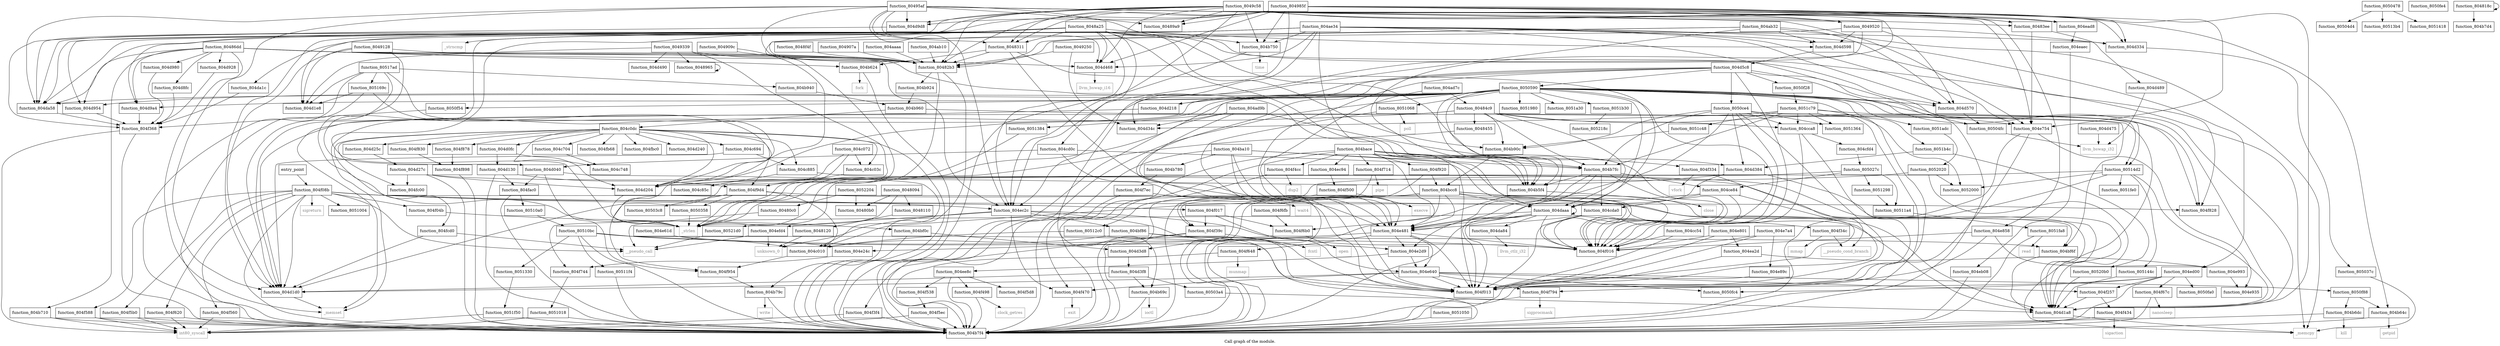digraph "Call graph of the module." {
  label="Call graph of the module.";
  node [shape=record];

  Node_function_8048455 [label="{function_8048455}"];
  Node_function_80484c9 [label="{function_80484c9}"];
  Node_function_804909c [label="{function_804909c}"];
  Node_function_80486dd [label="{function_80486dd}"];
  Node_function_80483ee [label="{function_80483ee}"];
  Node_function_8048965 [label="{function_8048965}"];
  Node_function_80489a9 [label="{function_80489a9}"];
  Node_function_8049128 [label="{function_8049128}"];
  Node_function_8048a25 [label="{function_8048a25}"];
  Node_function_8048f4f [label="{function_8048f4f}"];
  Node_function_8049250 [label="{function_8049250}"];
  Node_function_804907a [label="{function_804907a}"];
  Node_function_80495af [label="{function_80495af}"];
  Node_function_804985f [label="{function_804985f}"];
  Node_function_804ae34 [label="{function_804ae34}"];
  Node_function_8049c58 [label="{function_8049c58}"];
  Node_function_804aaaa [label="{function_804aaaa}"];
  Node_function_804ab10 [label="{function_804ab10}"];
  Node_function_804ab32 [label="{function_804ab32}"];
  Node_function_804ad7c [label="{function_804ad7c}"];
  Node_function_804ad9b [label="{function_804ad9b}"];
  Node_function_804cc54 [label="{function_804cc54}"];
  Node_function_804b5f4 [label="{function_804b5f4}"];
  Node_function_804b624 [label="{function_804b624}"];
  Node_function_804b64c [label="{function_804b64c}"];
  Node_function_8048311 [label="{function_8048311}"];
  Node__memset [color="gray50", fontcolor="gray50", label="{_memset}"];
  Node__memcpy [color="gray50", fontcolor="gray50", label="{_memcpy}"];
  Node__strncmp [color="gray50", fontcolor="gray50", label="{_strncmp}"];
  Node_llvm_bswap_i16 [color="gray50", fontcolor="gray50", label="{llvm_bswap_i16}"];
  Node_unknown_0 [color="gray50", fontcolor="gray50", label="{unknown_0}"];
  Node_close [color="gray50", fontcolor="gray50", label="{close}"];
  Node_fork [color="gray50", fontcolor="gray50", label="{fork}"];
  Node_getpid [color="gray50", fontcolor="gray50", label="{getpid}"];
  Node_ioctl [color="gray50", fontcolor="gray50", label="{ioctl}"];
  Node_kill [color="gray50", fontcolor="gray50", label="{kill}"];
  Node_int80_syscall [color="gray50", fontcolor="gray50", label="{int80_syscall}"];
  Node_time [color="gray50", fontcolor="gray50", label="{time}"];
  Node_write [color="gray50", fontcolor="gray50", label="{write}"];
  Node_sigreturn [color="gray50", fontcolor="gray50", label="{sigreturn}"];
  Node_vfork [color="gray50", fontcolor="gray50", label="{vfork}"];
  Node_mmap [color="gray50", fontcolor="gray50", label="{mmap}"];
  Node_fcntl [color="gray50", fontcolor="gray50", label="{fcntl}"];
  Node_sigaction [color="gray50", fontcolor="gray50", label="{sigaction}"];
  Node_exit [color="gray50", fontcolor="gray50", label="{exit}"];
  Node_clock_getres [color="gray50", fontcolor="gray50", label="{clock_getres}"];
  Node_dup2 [color="gray50", fontcolor="gray50", label="{dup2}"];
  Node_execve [color="gray50", fontcolor="gray50", label="{execve}"];
  Node_munmap [color="gray50", fontcolor="gray50", label="{munmap}"];
  Node_nanosleep [color="gray50", fontcolor="gray50", label="{nanosleep}"];
  Node_open [color="gray50", fontcolor="gray50", label="{open}"];
  Node_pipe [color="gray50", fontcolor="gray50", label="{pipe}"];
  Node_sigprocmask [color="gray50", fontcolor="gray50", label="{sigprocmask}"];
  Node_wait4 [color="gray50", fontcolor="gray50", label="{wait4}"];
  Node_poll [color="gray50", fontcolor="gray50", label="{poll}"];
  Node_read [color="gray50", fontcolor="gray50", label="{read}"];
  Node_function_8049339 [label="{function_8049339}"];
  Node_function_8049520 [label="{function_8049520}"];
  Node_function_804e993 [label="{function_804e993}"];
  Node_function_804ea2d [label="{function_804ea2d}"];
  Node_function_804ead8 [label="{function_804ead8}"];
  Node_function_804eaec [label="{function_804eaec}"];
  Node_function_804eb08 [label="{function_804eb08}"];
  Node_function_804ec2c [label="{function_804ec2c}"];
  Node_function_804ec94 [label="{function_804ec94}"];
  Node_function_804ed00 [label="{function_804ed00}"];
  Node_function_804ee8c [label="{function_804ee8c}"];
  Node_function_804efd4 [label="{function_804efd4}"];
  Node_function_804f013 [label="{function_804f013}"];
  Node_function_804f016 [label="{function_804f016}"];
  Node_function_804f017 [label="{function_804f017}"];
  Node_function_804f04b [label="{function_804f04b}"];
  Node_function_804f08b [label="{function_804f08b}"];
  Node_function_804f257 [label="{function_804f257}"];
  Node_function_804f334 [label="{function_804f334}"];
  Node_function_804f34c [label="{function_804f34c}"];
  Node_function_804f368 [label="{function_804f368}"];
  Node_function_804f39c [label="{function_804f39c}"];
  Node_function_804f3f4 [label="{function_804f3f4}"];
  Node_function_804f434 [label="{function_804f434}"];
  Node_function_804f470 [label="{function_804f470}"];
  Node_function_804f498 [label="{function_804f498}"];
  Node_function_804f4cc [label="{function_804f4cc}"];
  Node_function_804f500 [label="{function_804f500}"];
  Node_function_804f538 [label="{function_804f538}"];
  Node_function_804f560 [label="{function_804f560}"];
  Node_function_804f588 [label="{function_804f588}"];
  Node_function_804f5b0 [label="{function_804f5b0}"];
  Node_function_804f5d8 [label="{function_804f5d8}"];
  Node_function_804f5ec [label="{function_804f5ec}"];
  Node_function_804f620 [label="{function_804f620}"];
  Node_function_804f648 [label="{function_804f648}"];
  Node_function_804f67c [label="{function_804f67c}"];
  Node_function_804f6b0 [label="{function_804f6b0}"];
  Node_function_804f6fb [label="{function_804f6fb}"];
  Node_function_804f714 [label="{function_804f714}"];
  Node_function_804f744 [label="{function_804f744}"];
  Node_function_804f794 [label="{function_804f794}"];
  Node_function_804f7ec [label="{function_804f7ec}"];
  Node_function_804f828 [label="{function_804f828}"];
  Node_function_804f830 [label="{function_804f830}"];
  Node_function_804f878 [label="{function_804f878}"];
  Node_function_804f898 [label="{function_804f898}"];
  Node_function_804f920 [label="{function_804f920}"];
  Node_function_804f954 [label="{function_804f954}"];
  Node_function_804f9d4 [label="{function_804f9d4}"];
  Node_function_804fac0 [label="{function_804fac0}"];
  Node_function_804fb68 [label="{function_804fb68}"];
  Node_function_804fbc0 [label="{function_804fbc0}"];
  Node_function_804fc00 [label="{function_804fc00}"];
  Node_function_804fcd0 [label="{function_804fcd0}"];
  Node_function_805027c [label="{function_805027c}"];
  Node_function_8050358 [label="{function_8050358}"];
  Node_function_805037c [label="{function_805037c}"];
  Node_function_80503a4 [label="{function_80503a4}"];
  Node_function_80503c8 [label="{function_80503c8}"];
  Node_function_8050478 [label="{function_8050478}"];
  Node_function_80504d4 [label="{function_80504d4}"];
  Node_function_80504fc [label="{function_80504fc}"];
  Node_function_8050590 [label="{function_8050590}"];
  Node_function_8050ce4 [label="{function_8050ce4}"];
  Node_function_8050f28 [label="{function_8050f28}"];
  Node_function_8050f54 [label="{function_8050f54}"];
  Node_function_8050f88 [label="{function_8050f88}"];
  Node_function_8050fa0 [label="{function_8050fa0}"];
  Node_function_8050fc4 [label="{function_8050fc4}"];
  Node_function_8050fe4 [label="{function_8050fe4}"];
  Node_function_8051004 [label="{function_8051004}"];
  Node_function_8051018 [label="{function_8051018}"];
  Node_function_8051050 [label="{function_8051050}"];
  Node_function_8051068 [label="{function_8051068}"];
  Node_function_80510a0 [label="{function_80510a0}"];
  Node_function_80510bc [label="{function_80510bc}"];
  Node_function_80511a4 [label="{function_80511a4}"];
  Node_function_80511f4 [label="{function_80511f4}"];
  Node_function_8051298 [label="{function_8051298}"];
  Node_function_80512c0 [label="{function_80512c0}"];
  Node_function_8051330 [label="{function_8051330}"];
  Node_function_8051364 [label="{function_8051364}"];
  Node_function_8051384 [label="{function_8051384}"];
  Node_function_80513b4 [label="{function_80513b4}"];
  Node_function_8051418 [label="{function_8051418}"];
  Node_function_805144c [label="{function_805144c}"];
  Node_function_80514d2 [label="{function_80514d2}"];
  Node_function_805169c [label="{function_805169c}"];
  Node_function_80517ad [label="{function_80517ad}"];
  Node_function_8051980 [label="{function_8051980}"];
  Node_function_8051a30 [label="{function_8051a30}"];
  Node_function_8051adc [label="{function_8051adc}"];
  Node_function_8051b30 [label="{function_8051b30}"];
  Node_function_8051b4c [label="{function_8051b4c}"];
  Node_function_8051c48 [label="{function_8051c48}"];
  Node_function_8051c79 [label="{function_8051c79}"];
  Node_function_8051f50 [label="{function_8051f50}"];
  Node_function_8051fa8 [label="{function_8051fa8}"];
  Node_function_8051fe0 [label="{function_8051fe0}"];
  Node_function_8052000 [label="{function_8052000}"];
  Node_function_8052020 [label="{function_8052020}"];
  Node_function_80520b0 [label="{function_80520b0}"];
  Node_function_805218c [label="{function_805218c}"];
  Node_function_80521d0 [label="{function_80521d0}"];
  Node_function_8052204 [label="{function_8052204}"];
  Node_llvm_ctlz_i32 [color="gray50", fontcolor="gray50", label="{llvm_ctlz_i32}"];
  Node_llvm_bswap_i32 [color="gray50", fontcolor="gray50", label="{llvm_bswap_i32}"];
  Node__strlen [color="gray50", fontcolor="gray50", label="{_strlen}"];
  Node_function_804b69c [label="{function_804b69c}"];
  Node_function_804b6dc [label="{function_804b6dc}"];
  Node_function_804b710 [label="{function_804b710}"];
  Node_function_804b750 [label="{function_804b750}"];
  Node_function_804b780 [label="{function_804b780}"];
  Node_function_804b79c [label="{function_804b79c}"];
  Node_function_804b7d4 [label="{function_804b7d4}"];
  Node_function_804b7f4 [label="{function_804b7f4}"];
  Node_function_804b7fc [label="{function_804b7fc}"];
  Node_function_804b90c [label="{function_804b90c}"];
  Node_function_804b924 [label="{function_804b924}"];
  Node_function_804b940 [label="{function_804b940}"];
  Node_function_804b960 [label="{function_804b960}"];
  Node_function_804ba10 [label="{function_804ba10}"];
  Node_function_804bace [label="{function_804bace}"];
  Node_function_804bcc8 [label="{function_804bcc8}"];
  Node_function_804bf0c [label="{function_804bf0c}"];
  Node_function_804bf6f [label="{function_804bf6f}"];
  Node_function_804bf86 [label="{function_804bf86}"];
  Node_function_804c010 [label="{function_804c010}"];
  Node_function_804c03c [label="{function_804c03c}"];
  Node_function_804c072 [label="{function_804c072}"];
  Node_function_804c0dc [label="{function_804c0dc}"];
  Node_function_804c694 [label="{function_804c694}"];
  Node_function_804c704 [label="{function_804c704}"];
  Node_function_804c748 [label="{function_804c748}"];
  Node_function_804c85c [label="{function_804c85c}"];
  Node_function_804c885 [label="{function_804c885}"];
  Node_function_804cca8 [label="{function_804cca8}"];
  Node_function_804cd0c [label="{function_804cd0c}"];
  Node_function_804cda0 [label="{function_804cda0}"];
  Node_function_804ce84 [label="{function_804ce84}"];
  Node_function_804cfd4 [label="{function_804cfd4}"];
  Node_function_804d040 [label="{function_804d040}"];
  Node_function_804d0fc [label="{function_804d0fc}"];
  Node_function_804d130 [label="{function_804d130}"];
  Node_function_804d1a8 [label="{function_804d1a8}"];
  Node_function_804d1d0 [label="{function_804d1d0}"];
  Node_function_804d1e8 [label="{function_804d1e8}"];
  Node_function_804d204 [label="{function_804d204}"];
  Node_function_804d218 [label="{function_804d218}"];
  Node_function_804d240 [label="{function_804d240}"];
  Node_function_804d25c [label="{function_804d25c}"];
  Node_function_804d27c [label="{function_804d27c}"];
  Node_function_804d334 [label="{function_804d334}"];
  Node_function_804d34c [label="{function_804d34c}"];
  Node_function_804d384 [label="{function_804d384}"];
  Node_function_804d3d8 [label="{function_804d3d8}"];
  Node_function_804d3f8 [label="{function_804d3f8}"];
  Node_function_804d468 [label="{function_804d468}"];
  Node_function_804d475 [label="{function_804d475}"];
  Node_function_804d489 [label="{function_804d489}"];
  Node_function_804d490 [label="{function_804d490}"];
  Node_function_804d570 [label="{function_804d570}"];
  Node_function_804d598 [label="{function_804d598}"];
  Node_function_804d5c8 [label="{function_804d5c8}"];
  Node_function_804d8fc [label="{function_804d8fc}"];
  Node_function_804d928 [label="{function_804d928}"];
  Node_function_804d954 [label="{function_804d954}"];
  Node_function_804d980 [label="{function_804d980}"];
  Node_function_804d9a4 [label="{function_804d9a4}"];
  Node_function_804d9d8 [label="{function_804d9d8}"];
  Node_function_804da1c [label="{function_804da1c}"];
  Node_function_804da58 [label="{function_804da58}"];
  Node_function_804da84 [label="{function_804da84}"];
  Node_function_804daaa [label="{function_804daaa}"];
  Node_function_804e24c [label="{function_804e24c}"];
  Node_function_804e2d9 [label="{function_804e2d9}"];
  Node_function_804e481 [label="{function_804e481}"];
  Node_function_804e61d [label="{function_804e61d}"];
  Node_function_804e640 [label="{function_804e640}"];
  Node_function_804e754 [label="{function_804e754}"];
  Node_function_804e7a4 [label="{function_804e7a4}"];
  Node_function_804e801 [label="{function_804e801}"];
  Node_function_804e858 [label="{function_804e858}"];
  Node_function_804e89c [label="{function_804e89c}"];
  Node_function_804e935 [label="{function_804e935}"];
  Node___pseudo_call [color="gray50", fontcolor="gray50", label="{__pseudo_call}"];
  Node___pseudo_cond_branch [color="gray50", fontcolor="gray50", label="{__pseudo_cond_branch}"];
  Node_function_8048094 [label="{function_8048094}"];
  Node_function_80480b0 [label="{function_80480b0}"];
  Node_function_80480c0 [label="{function_80480c0}"];
  Node_function_8048110 [label="{function_8048110}"];
  Node_function_8048120 [label="{function_8048120}"];
  Node_entry_point [label="{entry_point}"];
  Node_function_804818c [label="{function_804818c}"];
  Node_function_80482b3 [label="{function_80482b3}"];
  Node_function_8048455 -> Node__strlen;
  Node_function_80484c9 -> Node_function_8048455;
  Node_function_80484c9 -> Node__memset;
  Node_function_80484c9 -> Node__memcpy;
  Node_function_80484c9 -> Node_function_804b7fc;
  Node_function_80484c9 -> Node_function_804b90c;
  Node_function_80484c9 -> Node_function_804cca8;
  Node_function_80484c9 -> Node_function_804d1d0;
  Node_function_80484c9 -> Node_function_804daaa;
  Node_function_80484c9 -> Node_function_804e754;
  Node_function_804909c -> Node__strlen;
  Node_function_804909c -> Node_function_80482b3;
  Node_function_80486dd -> Node_function_804b5f4;
  Node_function_80486dd -> Node_function_804b624;
  Node_function_80486dd -> Node__memset;
  Node_function_80486dd -> Node_function_804ec2c;
  Node_function_80486dd -> Node_function_804b710;
  Node_function_80486dd -> Node_function_804d468;
  Node_function_80486dd -> Node_function_804d8fc;
  Node_function_80486dd -> Node_function_804d928;
  Node_function_80486dd -> Node_function_804d980;
  Node_function_80486dd -> Node_function_804d9a4;
  Node_function_80486dd -> Node_function_804da58;
  Node_function_80486dd -> Node_function_80482b3;
  Node_function_80483ee -> Node_function_804d489;
  Node_function_80483ee -> Node_function_804e754;
  Node_function_8048965 -> Node_function_8048965;
  Node_function_8049128 -> Node__strlen;
  Node_function_8049128 -> Node_function_804d1d0;
  Node_function_8049128 -> Node_function_804d1e8;
  Node_function_8049128 -> Node_function_80482b3;
  Node_function_8048a25 -> Node_function_804b5f4;
  Node_function_8048a25 -> Node_function_8048311;
  Node_function_8048a25 -> Node__memcpy;
  Node_function_8048a25 -> Node__strncmp;
  Node_function_8048a25 -> Node_function_804ec2c;
  Node_function_8048a25 -> Node__strlen;
  Node_function_8048a25 -> Node_function_804b7fc;
  Node_function_8048a25 -> Node_function_804b90c;
  Node_function_8048a25 -> Node_function_804cd0c;
  Node_function_8048a25 -> Node_function_804d040;
  Node_function_8048a25 -> Node_function_804d1e8;
  Node_function_8048a25 -> Node_function_804d468;
  Node_function_8048a25 -> Node_function_804d570;
  Node_function_8048a25 -> Node_function_804d598;
  Node_function_8048a25 -> Node_function_804d954;
  Node_function_8048a25 -> Node_function_804d9a4;
  Node_function_8048a25 -> Node_function_804da58;
  Node_function_8048a25 -> Node_function_80482b3;
  Node_function_8048f4f -> Node_function_80482b3;
  Node_function_8049250 -> Node_function_804d34c;
  Node_function_8049250 -> Node_function_80482b3;
  Node_function_804907a -> Node_function_80482b3;
  Node_function_80495af -> Node_function_80483ee;
  Node_function_80495af -> Node_function_80489a9;
  Node_function_80495af -> Node_function_8048311;
  Node_function_80495af -> Node_function_8049520;
  Node_function_80495af -> Node_function_804ead8;
  Node_function_80495af -> Node_function_804ec2c;
  Node_function_80495af -> Node_function_804b750;
  Node_function_80495af -> Node_function_804d1d0;
  Node_function_80495af -> Node_function_804d468;
  Node_function_80495af -> Node_function_804d9d8;
  Node_function_80495af -> Node_function_804da58;
  Node_function_80495af -> Node_function_804e754;
  Node_function_80495af -> Node_function_80482b3;
  Node_function_804985f -> Node_function_80483ee;
  Node_function_804985f -> Node_function_80489a9;
  Node_function_804985f -> Node_function_8048311;
  Node_function_804985f -> Node_function_8049520;
  Node_function_804985f -> Node_function_804ead8;
  Node_function_804985f -> Node_function_804ec2c;
  Node_function_804985f -> Node_function_804b750;
  Node_function_804985f -> Node_function_804d1a8;
  Node_function_804985f -> Node_function_804d334;
  Node_function_804985f -> Node_function_804d468;
  Node_function_804985f -> Node_function_804d9d8;
  Node_function_804985f -> Node_function_804da58;
  Node_function_804985f -> Node_function_804e754;
  Node_function_804985f -> Node_function_80482b3;
  Node_function_804ae34 -> Node_function_804b5f4;
  Node_function_804ae34 -> Node_function_804ed00;
  Node_function_804ae34 -> Node_function_804b69c;
  Node_function_804ae34 -> Node_function_804b750;
  Node_function_804ae34 -> Node_function_804b7f4;
  Node_function_804ae34 -> Node_function_804d334;
  Node_function_804ae34 -> Node_function_804d468;
  Node_function_804ae34 -> Node_function_804d570;
  Node_function_804ae34 -> Node_function_804d598;
  Node_function_804ae34 -> Node_function_804d954;
  Node_function_804ae34 -> Node_function_804da1c;
  Node_function_804ae34 -> Node_function_804da58;
  Node_function_804ae34 -> Node_function_804e754;
  Node_function_8049c58 -> Node_function_80483ee;
  Node_function_8049c58 -> Node_function_80489a9;
  Node_function_8049c58 -> Node_function_804b5f4;
  Node_function_8049c58 -> Node_function_804b64c;
  Node_function_8049c58 -> Node_function_8048311;
  Node_function_8049c58 -> Node_function_8049520;
  Node_function_8049c58 -> Node_function_804ead8;
  Node_function_8049c58 -> Node_function_804ec2c;
  Node_function_8049c58 -> Node_function_804b750;
  Node_function_8049c58 -> Node_function_804d1d0;
  Node_function_8049c58 -> Node_function_804d334;
  Node_function_8049c58 -> Node_function_804d468;
  Node_function_8049c58 -> Node_function_804d9d8;
  Node_function_8049c58 -> Node_function_804da58;
  Node_function_8049c58 -> Node_function_804e754;
  Node_function_8049c58 -> Node_function_804e858;
  Node_function_8049c58 -> Node_function_80482b3;
  Node_function_804aaaa -> Node_function_80482b3;
  Node_function_804ab10 -> Node_function_80482b3;
  Node_function_804ab32 -> Node__memcpy;
  Node_function_804ab32 -> Node__strlen;
  Node_function_804ab32 -> Node_function_804d34c;
  Node_function_804ab32 -> Node_function_804d570;
  Node_function_804ab32 -> Node_function_804d598;
  Node_function_804ab32 -> Node_function_80482b3;
  Node_function_804ad7c -> Node_function_80484c9;
  Node_function_804ad7c -> Node_function_804e481;
  Node_function_804ad9b -> Node__strlen;
  Node_function_804ad9b -> Node_function_804d34c;
  Node_function_804ad9b -> Node_function_804d384;
  Node_function_804ad9b -> Node_function_804e481;
  Node_function_804cc54 -> Node_function_804f013;
  Node_function_804cc54 -> Node_function_804f016;
  Node_function_804b5f4 -> Node_close;
  Node_function_804b5f4 -> Node_function_804b7f4;
  Node_function_804b624 -> Node_fork;
  Node_function_804b624 -> Node_function_804b7f4;
  Node_function_804b64c -> Node_getpid;
  Node_function_804b64c -> Node_function_804b7f4;
  Node_function_8048311 -> Node_function_804b624;
  Node_function_8048311 -> Node_function_804daaa;
  Node_function_8048311 -> Node_function_804e481;
  Node_function_8048311 -> Node_function_80482b3;
  Node_function_8049339 -> Node_function_8048965;
  Node_function_8049339 -> Node__strlen;
  Node_function_8049339 -> Node_function_804d1e8;
  Node_function_8049339 -> Node_function_804d490;
  Node_function_8049339 -> Node_function_80482b3;
  Node_function_8049520 -> Node_function_804ec2c;
  Node_function_8049520 -> Node_function_804d334;
  Node_function_8049520 -> Node_function_804d570;
  Node_function_8049520 -> Node_function_804d598;
  Node_function_8049520 -> Node_function_80482b3;
  Node_function_804e993 -> Node_function_804e935;
  Node_function_804ea2d -> Node_function_804e993;
  Node_function_804ea2d -> Node_function_804b7f4;
  Node_function_804ead8 -> Node_function_804eaec;
  Node_function_804eaec -> Node_function_804eb08;
  Node_function_804eb08 -> Node_function_804b7f4;
  Node_function_804ec2c -> Node_unknown_0;
  Node_function_804ec2c -> Node_function_804efd4;
  Node_function_804ec2c -> Node_function_804f013;
  Node_function_804ec2c -> Node_function_804f016;
  Node_function_804ec2c -> Node_function_804f470;
  Node_function_804ec2c -> Node_function_804bf86;
  Node_function_804ec94 -> Node_function_804f500;
  Node_function_804ed00 -> Node_function_804f257;
  Node_function_804ed00 -> Node_function_804f67c;
  Node_function_804ed00 -> Node_function_804f794;
  Node_function_804ed00 -> Node_function_8050fa0;
  Node_function_804ed00 -> Node_function_8050fc4;
  Node_function_804ed00 -> Node_function_804b7f4;
  Node_function_804ee8c -> Node_function_804f498;
  Node_function_804ee8c -> Node_function_804f538;
  Node_function_804ee8c -> Node_function_804f5d8;
  Node_function_804ee8c -> Node_function_804b7f4;
  Node_function_804efd4 -> Node_unknown_0;
  Node_function_804efd4 -> Node___pseudo_call;
  Node_function_804f017 -> Node_function_804f39c;
  Node_function_804f017 -> Node_function_804f6b0;
  Node_function_804f017 -> Node_function_804e640;
  Node_function_804f04b -> Node_function_804bf0c;
  Node_function_804f08b -> Node_sigreturn;
  Node_function_804f08b -> Node_function_804ec2c;
  Node_function_804f08b -> Node_function_804f017;
  Node_function_804f08b -> Node_function_804f04b;
  Node_function_804f08b -> Node_function_804f560;
  Node_function_804f08b -> Node_function_804f588;
  Node_function_804f08b -> Node_function_804f5b0;
  Node_function_804f08b -> Node_function_804f620;
  Node_function_804f08b -> Node_function_804f828;
  Node_function_804f08b -> Node_function_8051004;
  Node_function_804f08b -> Node_function_804b7f4;
  Node_function_804f08b -> Node_function_804d1a8;
  Node_function_804f08b -> Node_function_804d1d0;
  Node_function_804f08b -> Node___pseudo_call;
  Node_function_804f257 -> Node_function_804f434;
  Node_function_804f257 -> Node_function_804d1a8;
  Node_function_804f334 -> Node_vfork;
  Node_function_804f334 -> Node___pseudo_cond_branch;
  Node_function_804f34c -> Node_mmap;
  Node_function_804f34c -> Node___pseudo_cond_branch;
  Node_function_804f368 -> Node_int80_syscall;
  Node_function_804f368 -> Node_function_804b7f4;
  Node_function_804f39c -> Node_fcntl;
  Node_function_804f39c -> Node_function_804f3f4;
  Node_function_804f39c -> Node_function_804b7f4;
  Node_function_804f3f4 -> Node_int80_syscall;
  Node_function_804f3f4 -> Node_function_804b7f4;
  Node_function_804f434 -> Node_sigaction;
  Node_function_804f434 -> Node_function_804b7f4;
  Node_function_804f470 -> Node_exit;
  Node_function_804f498 -> Node_clock_getres;
  Node_function_804f498 -> Node_function_804b7f4;
  Node_function_804f4cc -> Node_dup2;
  Node_function_804f4cc -> Node_function_804b7f4;
  Node_function_804f500 -> Node_execve;
  Node_function_804f500 -> Node_function_804b7f4;
  Node_function_804f538 -> Node_function_804f5ec;
  Node_function_804f560 -> Node_int80_syscall;
  Node_function_804f560 -> Node_function_804b7f4;
  Node_function_804f588 -> Node_int80_syscall;
  Node_function_804f588 -> Node_function_804b7f4;
  Node_function_804f5b0 -> Node_int80_syscall;
  Node_function_804f5b0 -> Node_function_804b7f4;
  Node_function_804f5ec -> Node_int80_syscall;
  Node_function_804f5ec -> Node_function_804b7f4;
  Node_function_804f620 -> Node_int80_syscall;
  Node_function_804f620 -> Node_function_804b7f4;
  Node_function_804f648 -> Node_munmap;
  Node_function_804f648 -> Node_function_804b7f4;
  Node_function_804f67c -> Node_nanosleep;
  Node_function_804f67c -> Node_function_804b7f4;
  Node_function_804f6b0 -> Node_open;
  Node_function_804f6b0 -> Node_function_804b7f4;
  Node_function_804f6fb -> Node_function_804f6b0;
  Node_function_804f714 -> Node_pipe;
  Node_function_804f714 -> Node_function_804b7f4;
  Node_function_804f744 -> Node_function_8051018;
  Node_function_804f794 -> Node_sigprocmask;
  Node_function_804f794 -> Node_function_804b7f4;
  Node_function_804f7ec -> Node_wait4;
  Node_function_804f7ec -> Node_function_804b7f4;
  Node_function_804f830 -> Node_function_804f898;
  Node_function_804f878 -> Node_function_804f898;
  Node_function_804f898 -> Node_function_804b7f4;
  Node_function_804f920 -> Node_function_804f39c;
  Node_function_804f920 -> Node_function_804bcc8;
  Node_function_804f954 -> Node_function_804b79c;
  Node_function_804f9d4 -> Node_function_804f954;
  Node_function_804f9d4 -> Node_function_8050358;
  Node_function_804f9d4 -> Node_function_80503c8;
  Node_function_804f9d4 -> Node_function_804c010;
  Node_function_804f9d4 -> Node_function_804d1a8;
  Node_function_804fac0 -> Node_function_80510a0;
  Node_function_804fac0 -> Node_function_804b7f4;
  Node_function_804fcd0 -> Node_function_804d1d0;
  Node_function_804fcd0 -> Node___pseudo_call;
  Node_function_805027c -> Node_function_80511a4;
  Node_function_805027c -> Node_function_8051298;
  Node_function_805027c -> Node_function_80512c0;
  Node_function_805027c -> Node_function_804ce84;
  Node_function_8050358 -> Node__strlen;
  Node_function_805037c -> Node__memcpy;
  Node_function_80503a4 -> Node_function_804d1a8;
  Node_function_8050478 -> Node_function_80504d4;
  Node_function_8050478 -> Node_function_80513b4;
  Node_function_8050478 -> Node_function_8051418;
  Node_function_80504fc -> Node_llvm_bswap_i32;
  Node_function_8050590 -> Node_function_804b5f4;
  Node_function_8050590 -> Node_function_804f013;
  Node_function_8050590 -> Node_function_804f016;
  Node_function_8050590 -> Node_function_804f828;
  Node_function_8050590 -> Node_function_8050f54;
  Node_function_8050590 -> Node_function_8051068;
  Node_function_8050590 -> Node_function_8051384;
  Node_function_8050590 -> Node_function_80514d2;
  Node_function_8050590 -> Node_function_8051980;
  Node_function_8050590 -> Node_function_8051a30;
  Node_function_8050590 -> Node_function_8051adc;
  Node_function_8050590 -> Node_function_8051b30;
  Node_function_8050590 -> Node_function_8051b4c;
  Node_function_8050590 -> Node_function_804b7f4;
  Node_function_8050590 -> Node_function_804d1a8;
  Node_function_8050590 -> Node_function_804d1d0;
  Node_function_8050590 -> Node_function_804d204;
  Node_function_8050590 -> Node_function_804d218;
  Node_function_8050590 -> Node_function_804d570;
  Node_function_8050590 -> Node_function_804d954;
  Node_function_8050590 -> Node_function_804d9a4;
  Node_function_8050590 -> Node_function_804da58;
  Node_function_8050590 -> Node_function_804daaa;
  Node_function_8050590 -> Node_function_804e481;
  Node_function_8050ce4 -> Node_function_804f013;
  Node_function_8050ce4 -> Node_function_804f016;
  Node_function_8050ce4 -> Node_function_804f828;
  Node_function_8050ce4 -> Node_function_8051364;
  Node_function_8050ce4 -> Node_function_804b7fc;
  Node_function_8050ce4 -> Node_function_804b90c;
  Node_function_8050ce4 -> Node_function_804cca8;
  Node_function_8050ce4 -> Node_function_804d384;
  Node_function_8050ce4 -> Node_function_804e481;
  Node_function_8050f28 -> Node_function_8051c79;
  Node_function_8050f54 -> Node_function_804f368;
  Node_function_8050f88 -> Node_function_804b64c;
  Node_function_8050f88 -> Node_function_804b6dc;
  Node_function_8051018 -> Node_int80_syscall;
  Node_function_8051018 -> Node_function_804b7f4;
  Node_function_8051050 -> Node_function_804b7f4;
  Node_function_8051068 -> Node_poll;
  Node_function_8051068 -> Node_function_804b7f4;
  Node_function_80510a0 -> Node_function_80510bc;
  Node_function_80510bc -> Node_function_804f013;
  Node_function_80510bc -> Node_function_804f016;
  Node_function_80510bc -> Node_function_80511f4;
  Node_function_80510bc -> Node_function_8051330;
  Node_function_80510bc -> Node_function_804b7f4;
  Node_function_80510bc -> Node_function_804c010;
  Node_function_80511a4 -> Node_function_8051fa8;
  Node_function_80511f4 -> Node_function_804b7f4;
  Node_function_8051298 -> Node_function_80511a4;
  Node_function_80512c0 -> Node_function_804b7f4;
  Node_function_80512c0 -> Node_function_804c010;
  Node_function_8051330 -> Node_function_8051f50;
  Node_function_8051384 -> Node__strlen;
  Node_function_805144c -> Node_function_804d1a8;
  Node_function_80514d2 -> Node_function_805144c;
  Node_function_80514d2 -> Node_function_8051fe0;
  Node_function_80514d2 -> Node_function_8052000;
  Node_function_80514d2 -> Node_function_804b7f4;
  Node_function_80514d2 -> Node_function_804d1a8;
  Node_function_80514d2 -> Node_function_804d1d0;
  Node_function_805169c -> Node_function_804b7f4;
  Node_function_805169c -> Node_function_804d1e8;
  Node_function_805169c -> Node_function_804d204;
  Node_function_80517ad -> Node_function_805169c;
  Node_function_80517ad -> Node_function_804b7f4;
  Node_function_80517ad -> Node_function_804b940;
  Node_function_80517ad -> Node_function_804d1d0;
  Node_function_80517ad -> Node_function_804d1e8;
  Node_function_80517ad -> Node_function_804d204;
  Node_function_8051adc -> Node_function_8052020;
  Node_function_8051b30 -> Node_function_805218c;
  Node_function_8051b4c -> Node_function_80520b0;
  Node_function_8051b4c -> Node_function_804d384;
  Node_function_8051c48 -> Node_function_804b90c;
  Node_function_8051c79 -> Node_function_8051364;
  Node_function_8051c79 -> Node_function_80514d2;
  Node_function_8051c79 -> Node_function_8051c48;
  Node_function_8051c79 -> Node_function_8052000;
  Node_function_8051c79 -> Node_function_804b7f4;
  Node_function_8051c79 -> Node_function_804b7fc;
  Node_function_8051c79 -> Node_function_804cca8;
  Node_function_8051c79 -> Node_function_804d34c;
  Node_function_8051f50 -> Node_int80_syscall;
  Node_function_8051f50 -> Node_function_804b7f4;
  Node_function_8051fa8 -> Node_read;
  Node_function_8051fa8 -> Node_function_804b7f4;
  Node_function_8052020 -> Node_function_8052000;
  Node_function_8052020 -> Node_function_804d1a8;
  Node_function_8052020 -> Node_function_804d204;
  Node_function_80520b0 -> Node_function_804d1a8;
  Node_function_80521d0 -> Node___pseudo_call;
  Node_function_8052204 -> Node_function_80480b0;
  Node_function_8052204 -> Node_function_80480c0;
  Node_function_804b69c -> Node_ioctl;
  Node_function_804b69c -> Node_function_804b7f4;
  Node_function_804b6dc -> Node_kill;
  Node_function_804b6dc -> Node_function_804b7f4;
  Node_function_804b710 -> Node_int80_syscall;
  Node_function_804b710 -> Node_function_804b7f4;
  Node_function_804b750 -> Node_time;
  Node_function_804b750 -> Node_function_804b7f4;
  Node_function_804b780 -> Node_function_804f7ec;
  Node_function_804b79c -> Node_write;
  Node_function_804b79c -> Node_function_804b7f4;
  Node_function_804b7fc -> Node_function_804b5f4;
  Node_function_804b7fc -> Node_function_804f013;
  Node_function_804b7fc -> Node_function_804f016;
  Node_function_804b7fc -> Node_function_804cda0;
  Node_function_804b7fc -> Node_function_804ce84;
  Node_function_804b7fc -> Node_function_804e481;
  Node_function_804b90c -> Node_function_804bcc8;
  Node_function_804b924 -> Node_function_804b960;
  Node_function_804b940 -> Node_function_804b960;
  Node_function_804b960 -> Node_function_804bf6f;
  Node_function_804b960 -> Node_function_804c0dc;
  Node_function_804ba10 -> Node_function_804f013;
  Node_function_804ba10 -> Node_function_804f016;
  Node_function_804ba10 -> Node_function_804b780;
  Node_function_804ba10 -> Node_function_804b7f4;
  Node_function_804ba10 -> Node_function_804b7fc;
  Node_function_804ba10 -> Node_function_804e481;
  Node_function_804bace -> Node_function_804b5f4;
  Node_function_804bace -> Node_function_804ec94;
  Node_function_804bace -> Node_function_804f013;
  Node_function_804bace -> Node_function_804f016;
  Node_function_804bace -> Node_function_804f334;
  Node_function_804bace -> Node_function_804f470;
  Node_function_804bace -> Node_function_804f4cc;
  Node_function_804bace -> Node_function_804f714;
  Node_function_804bace -> Node_function_804f920;
  Node_function_804bace -> Node_function_804b7f4;
  Node_function_804bace -> Node_function_804b7fc;
  Node_function_804bace -> Node_function_804daaa;
  Node_function_804bace -> Node_function_804e481;
  Node_function_804bcc8 -> Node_function_804f013;
  Node_function_804bcc8 -> Node_function_804f016;
  Node_function_804bcc8 -> Node_function_804f39c;
  Node_function_804bcc8 -> Node_function_804f6b0;
  Node_function_804bcc8 -> Node_function_804b7f4;
  Node_function_804bcc8 -> Node_function_804bf6f;
  Node_function_804bcc8 -> Node_function_804d3d8;
  Node_function_804bcc8 -> Node_function_804daaa;
  Node_function_804bcc8 -> Node_function_804e481;
  Node_function_804bf0c -> Node_function_804b7f4;
  Node_function_804bf0c -> Node_function_804d3d8;
  Node_function_804bf6f -> Node_function_804d1a8;
  Node_function_804bf86 -> Node_function_804f013;
  Node_function_804bf86 -> Node_function_804bf6f;
  Node_function_804bf86 -> Node_function_804c010;
  Node_function_804c010 -> Node_function_804f954;
  Node_function_804c03c -> Node_function_804f9d4;
  Node_function_804c072 -> Node_function_804f9d4;
  Node_function_804c072 -> Node_function_804c03c;
  Node_function_804c072 -> Node_function_804d204;
  Node_function_804c0dc -> Node_function_804f830;
  Node_function_804c0dc -> Node_function_804f878;
  Node_function_804c0dc -> Node_function_804f9d4;
  Node_function_804c0dc -> Node_function_804fb68;
  Node_function_804c0dc -> Node_function_804fbc0;
  Node_function_804c0dc -> Node_function_804fc00;
  Node_function_804c0dc -> Node_function_804fcd0;
  Node_function_804c0dc -> Node_function_804b7f4;
  Node_function_804c0dc -> Node_function_804c03c;
  Node_function_804c0dc -> Node_function_804c694;
  Node_function_804c0dc -> Node_function_804c704;
  Node_function_804c0dc -> Node_function_804c748;
  Node_function_804c0dc -> Node_function_804c885;
  Node_function_804c0dc -> Node_function_804d0fc;
  Node_function_804c0dc -> Node_function_804d204;
  Node_function_804c0dc -> Node_function_804d240;
  Node_function_804c0dc -> Node_function_804d25c;
  Node_function_804c694 -> Node_function_804c885;
  Node_function_804c694 -> Node_function_804d1d0;
  Node_function_804c704 -> Node_function_804c748;
  Node_function_804c885 -> Node_function_804c85c;
  Node_function_804c885 -> Node_function_804d1a8;
  Node_function_804cca8 -> Node_function_804f013;
  Node_function_804cca8 -> Node_function_804f016;
  Node_function_804cca8 -> Node_function_804cfd4;
  Node_function_804cd0c -> Node_function_804f013;
  Node_function_804cd0c -> Node_function_804f016;
  Node_function_804cd0c -> Node_function_804d040;
  Node_function_804cda0 -> Node_function_804f013;
  Node_function_804cda0 -> Node_function_804f016;
  Node_function_804cda0 -> Node_function_804e481;
  Node_function_804ce84 -> Node_function_804f013;
  Node_function_804ce84 -> Node_function_804f016;
  Node_function_804ce84 -> Node_function_804c010;
  Node_function_804ce84 -> Node_function_804cda0;
  Node_function_804cfd4 -> Node_function_805027c;
  Node_function_804d040 -> Node_function_804f954;
  Node_function_804d040 -> Node_function_804fac0;
  Node_function_804d040 -> Node_function_804c010;
  Node_function_804d0fc -> Node_function_804d130;
  Node_function_804d0fc -> Node_function_804d204;
  Node_function_804d130 -> Node_function_804f9d4;
  Node_function_804d130 -> Node_function_804fac0;
  Node_function_804d130 -> Node_function_804b7f4;
  Node_function_804d1a8 -> Node__memcpy;
  Node_function_804d1d0 -> Node__memset;
  Node_function_804d204 -> Node__strlen;
  Node_function_804d218 -> Node__memset;
  Node_function_804d25c -> Node_function_804d27c;
  Node_function_804d27c -> Node_function_804fc00;
  Node_function_804d27c -> Node_function_804b7f4;
  Node_function_804d27c -> Node_function_804d1a8;
  Node_function_804d27c -> Node_function_804d204;
  Node_function_804d334 -> Node_function_805037c;
  Node_function_804d384 -> Node_function_804d1a8;
  Node_function_804d384 -> Node_function_804d204;
  Node_function_804d384 -> Node_function_804daaa;
  Node_function_804d3d8 -> Node_function_804d3f8;
  Node_function_804d3f8 -> Node_function_80503a4;
  Node_function_804d3f8 -> Node_function_804b69c;
  Node_function_804d3f8 -> Node_function_804d1d0;
  Node_function_804d468 -> Node_llvm_bswap_i16;
  Node_function_804d475 -> Node_llvm_bswap_i32;
  Node_function_804d489 -> Node_llvm_bswap_i32;
  Node_function_804d570 -> Node_function_80504fc;
  Node_function_804d598 -> Node_function_804f828;
  Node_function_804d598 -> Node_function_804d5c8;
  Node_function_804d5c8 -> Node_function_804f013;
  Node_function_804d5c8 -> Node_function_804f016;
  Node_function_804d5c8 -> Node_function_80504fc;
  Node_function_804d5c8 -> Node_function_8050590;
  Node_function_804d5c8 -> Node_function_8050ce4;
  Node_function_804d5c8 -> Node_function_8050f28;
  Node_function_804d5c8 -> Node_function_804b7f4;
  Node_function_804d5c8 -> Node_function_804d1a8;
  Node_function_804d5c8 -> Node_function_804d218;
  Node_function_804d5c8 -> Node_function_804e481;
  Node_function_804d8fc -> Node_function_804f368;
  Node_function_804d928 -> Node_function_804f368;
  Node_function_804d954 -> Node_function_804f368;
  Node_function_804d980 -> Node_function_804f368;
  Node_function_804d9a4 -> Node_function_804f368;
  Node_function_804d9d8 -> Node_function_804f368;
  Node_function_804da1c -> Node_function_804f368;
  Node_function_804da58 -> Node_function_804f368;
  Node_function_804da84 -> Node_llvm_ctlz_i32;
  Node_function_804daaa -> Node_function_804f013;
  Node_function_804daaa -> Node_function_804f016;
  Node_function_804daaa -> Node_function_804f34c;
  Node_function_804daaa -> Node_function_804f744;
  Node_function_804daaa -> Node_function_804b7f4;
  Node_function_804daaa -> Node_function_804da84;
  Node_function_804daaa -> Node_function_804daaa;
  Node_function_804daaa -> Node_function_804e2d9;
  Node_function_804daaa -> Node_function_804e481;
  Node_function_804e24c -> Node_function_804f744;
  Node_function_804e2d9 -> Node_function_804ee8c;
  Node_function_804e2d9 -> Node_function_804e640;
  Node_function_804e481 -> Node_function_804f013;
  Node_function_804e481 -> Node_function_804f016;
  Node_function_804e481 -> Node_function_804f648;
  Node_function_804e481 -> Node_function_804e24c;
  Node_function_804e481 -> Node_function_804e2d9;
  Node_function_804e481 -> Node_function_804e640;
  Node_function_804e61d -> Node_function_804e24c;
  Node_function_804e61d -> Node_function_804e2d9;
  Node_function_804e640 -> Node_function_804f013;
  Node_function_804e640 -> Node_function_804f257;
  Node_function_804e640 -> Node_function_804f470;
  Node_function_804e640 -> Node_function_804f794;
  Node_function_804e640 -> Node_function_8050f88;
  Node_function_804e640 -> Node_function_8050fc4;
  Node_function_804e640 -> Node_function_804d1d0;
  Node_function_804e754 -> Node_function_804f013;
  Node_function_804e754 -> Node_function_804f016;
  Node_function_804e754 -> Node_function_804e935;
  Node_function_804e7a4 -> Node_function_804f013;
  Node_function_804e7a4 -> Node_function_804f016;
  Node_function_804e7a4 -> Node_function_804e89c;
  Node_function_804e801 -> Node_function_804ea2d;
  Node_function_804e801 -> Node_function_804f013;
  Node_function_804e801 -> Node_function_804f016;
  Node_function_804e858 -> Node_function_804e993;
  Node_function_804e858 -> Node_function_804f013;
  Node_function_804e858 -> Node_function_804f016;
  Node_function_804e89c -> Node_function_804b7f4;
  Node_function_8048094 -> Node_function_80521d0;
  Node_function_8048094 -> Node_function_80480b0;
  Node_function_8048094 -> Node_function_8048110;
  Node_function_80480c0 -> Node___pseudo_call;
  Node_function_8048110 -> Node_function_8048120;
  Node_function_8048120 -> Node_unknown_0;
  Node_entry_point -> Node_function_804f08b;
  Node_function_804818c -> Node_function_804b7d4;
  Node_function_804818c -> Node_function_804818c;
  Node_function_80482b3 -> Node__strlen;
  Node_function_80482b3 -> Node_function_804b79c;
  Node_function_80482b3 -> Node_function_804b924;
}
